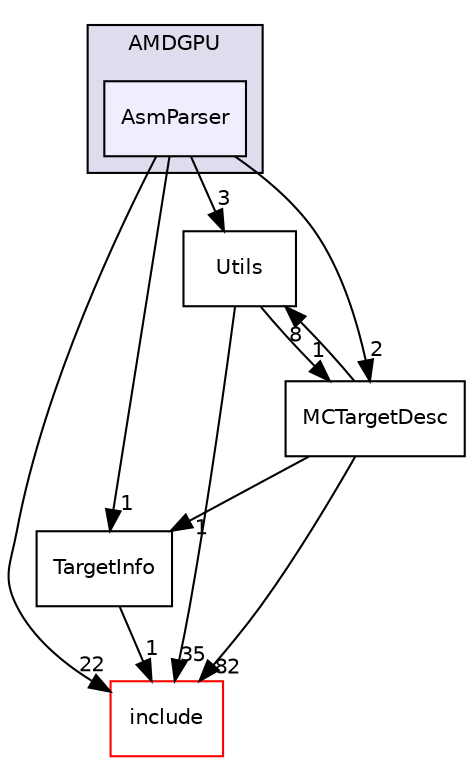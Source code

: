 digraph "lib/Target/AMDGPU/AsmParser" {
  bgcolor=transparent;
  compound=true
  node [ fontsize="10", fontname="Helvetica"];
  edge [ labelfontsize="10", labelfontname="Helvetica"];
  subgraph clusterdir_447ce995d6e35417de5ec3060e97c93e {
    graph [ bgcolor="#ddddee", pencolor="black", label="AMDGPU" fontname="Helvetica", fontsize="10", URL="dir_447ce995d6e35417de5ec3060e97c93e.html"]
  dir_85a100ef039c3f4c9003c4e03ed24421 [shape=box, label="AsmParser", style="filled", fillcolor="#eeeeff", pencolor="black", URL="dir_85a100ef039c3f4c9003c4e03ed24421.html"];
  }
  dir_234f42f82b76b03f6101df18c668b2d0 [shape=box label="Utils" URL="dir_234f42f82b76b03f6101df18c668b2d0.html"];
  dir_c9171f2c0f5e8c5077bd9fc5c6f70647 [shape=box label="TargetInfo" URL="dir_c9171f2c0f5e8c5077bd9fc5c6f70647.html"];
  dir_11079433822a7eb4461df62ee7457777 [shape=box label="MCTargetDesc" URL="dir_11079433822a7eb4461df62ee7457777.html"];
  dir_d44c64559bbebec7f509842c48db8b23 [shape=box label="include" color="red" URL="dir_d44c64559bbebec7f509842c48db8b23.html"];
  dir_234f42f82b76b03f6101df18c668b2d0->dir_11079433822a7eb4461df62ee7457777 [headlabel="1", labeldistance=1.5 headhref="dir_000107_000105.html"];
  dir_234f42f82b76b03f6101df18c668b2d0->dir_d44c64559bbebec7f509842c48db8b23 [headlabel="35", labeldistance=1.5 headhref="dir_000107_000001.html"];
  dir_c9171f2c0f5e8c5077bd9fc5c6f70647->dir_d44c64559bbebec7f509842c48db8b23 [headlabel="1", labeldistance=1.5 headhref="dir_000106_000001.html"];
  dir_85a100ef039c3f4c9003c4e03ed24421->dir_234f42f82b76b03f6101df18c668b2d0 [headlabel="3", labeldistance=1.5 headhref="dir_000102_000107.html"];
  dir_85a100ef039c3f4c9003c4e03ed24421->dir_c9171f2c0f5e8c5077bd9fc5c6f70647 [headlabel="1", labeldistance=1.5 headhref="dir_000102_000106.html"];
  dir_85a100ef039c3f4c9003c4e03ed24421->dir_11079433822a7eb4461df62ee7457777 [headlabel="2", labeldistance=1.5 headhref="dir_000102_000105.html"];
  dir_85a100ef039c3f4c9003c4e03ed24421->dir_d44c64559bbebec7f509842c48db8b23 [headlabel="22", labeldistance=1.5 headhref="dir_000102_000001.html"];
  dir_11079433822a7eb4461df62ee7457777->dir_234f42f82b76b03f6101df18c668b2d0 [headlabel="8", labeldistance=1.5 headhref="dir_000105_000107.html"];
  dir_11079433822a7eb4461df62ee7457777->dir_c9171f2c0f5e8c5077bd9fc5c6f70647 [headlabel="1", labeldistance=1.5 headhref="dir_000105_000106.html"];
  dir_11079433822a7eb4461df62ee7457777->dir_d44c64559bbebec7f509842c48db8b23 [headlabel="82", labeldistance=1.5 headhref="dir_000105_000001.html"];
}

